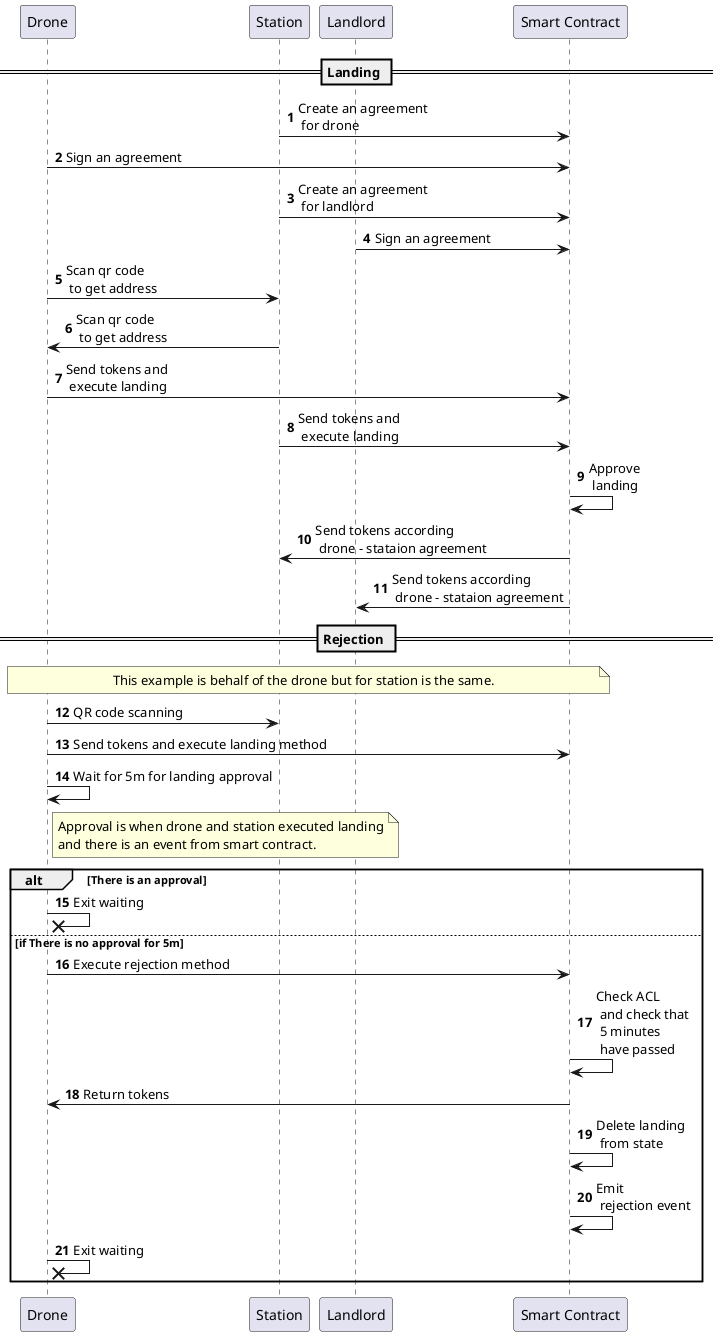 @startuml GroundCycle
autonumber

participant Drone as drone
participant Station as station
participant Landlord as landlord
participant "Smart Contract" as sc

== Landing ==

station -> sc: Create an agreement\n for drone
drone -> sc: Sign an agreement
station -> sc: Create an agreement\n for landlord
landlord -> sc: Sign an agreement

drone -> station: Scan qr code\n to get address
station -> drone: Scan qr code\n to get address
drone -> sc: Send tokens and\n execute landing
station -> sc: Send tokens and\n execute landing

sc -> sc: Approve\n landing
sc -> station: Send tokens according\n drone - stataion agreement
sc -> landlord: Send tokens according\n drone - stataion agreement

== Rejection ==

note over drone,sc: This example is behalf of the drone but for station is the same.

drone -> station: QR code scanning
drone -> sc: Send tokens and execute landing method
drone -> drone: Wait for 5m for landing approval
note right drone
Approval is when drone and station executed landing
and there is an event from smart contract.
end note
alt There is an approval
drone ->x drone: Exit waiting
else if There is no approval for 5m
drone -> sc: Execute rejection method
sc -> sc: Check ACL\n and check that\n 5 minutes\n have passed
sc -> drone: Return tokens
sc -> sc: Delete landing\n from state
sc -> sc: Emit\n rejection event
drone ->x drone: Exit waiting
end

@enduml
